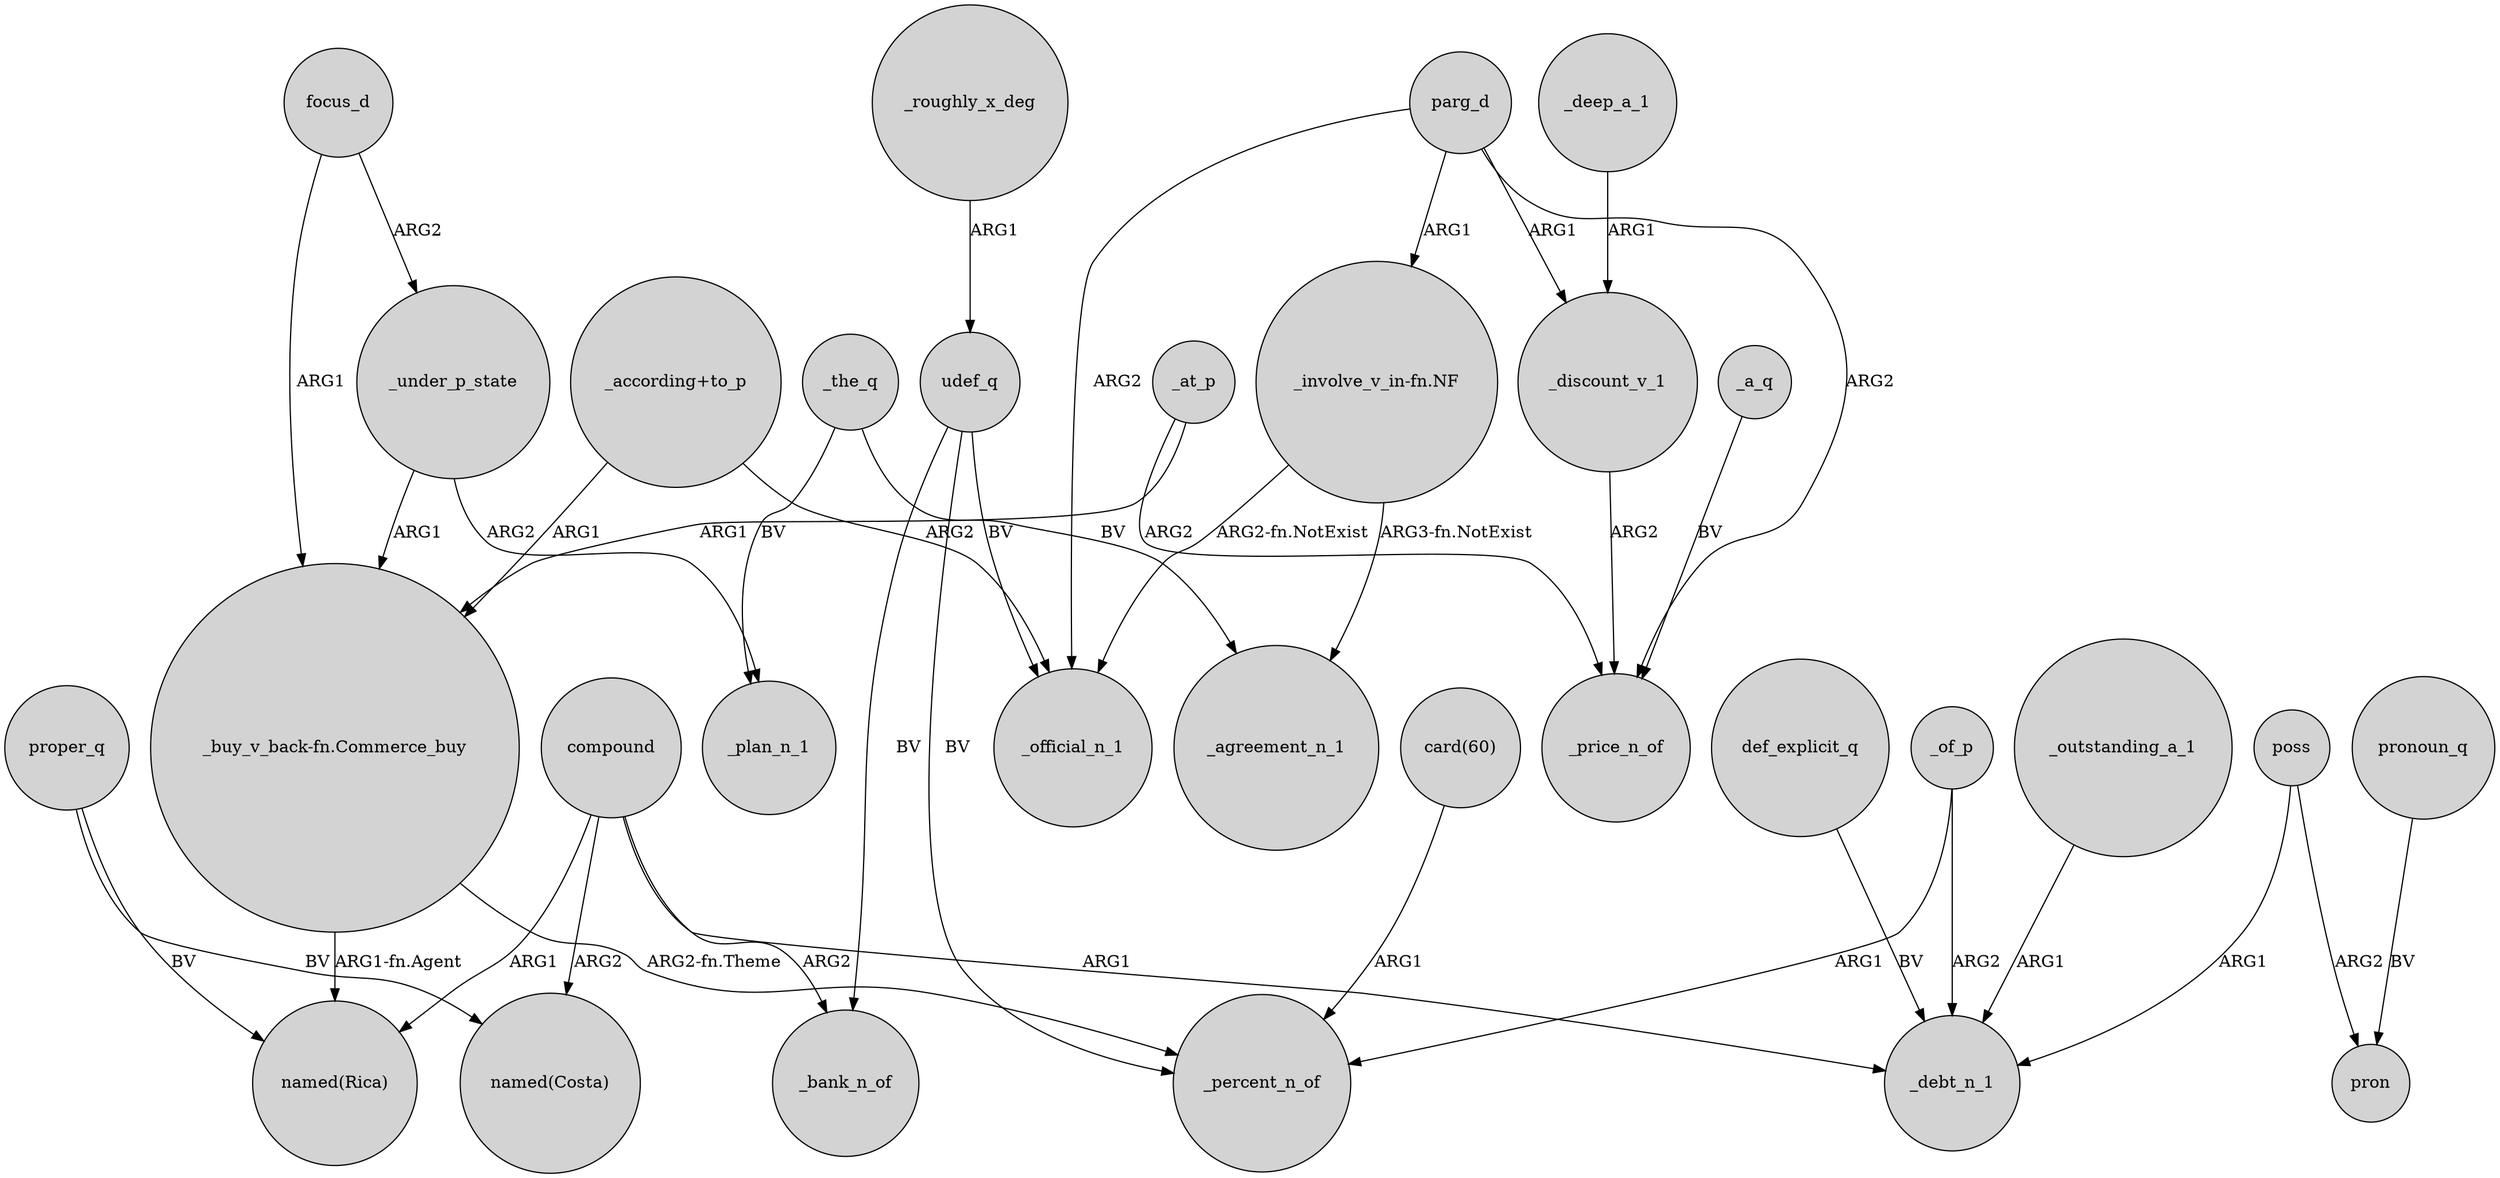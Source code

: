 digraph {
	node [shape=circle style=filled]
	compound -> _bank_n_of [label=ARG2]
	compound -> _debt_n_1 [label=ARG1]
	_under_p_state -> _plan_n_1 [label=ARG2]
	poss -> pron [label=ARG2]
	proper_q -> "named(Costa)" [label=BV]
	"card(60)" -> _percent_n_of [label=ARG1]
	_outstanding_a_1 -> _debt_n_1 [label=ARG1]
	_the_q -> _plan_n_1 [label=BV]
	_at_p -> "_buy_v_back-fn.Commerce_buy" [label=ARG1]
	"_buy_v_back-fn.Commerce_buy" -> "named(Rica)" [label="ARG1-fn.Agent"]
	"_involve_v_in-fn.NF" -> _agreement_n_1 [label="ARG3-fn.NotExist"]
	_deep_a_1 -> _discount_v_1 [label=ARG1]
	parg_d -> _official_n_1 [label=ARG2]
	_of_p -> _percent_n_of [label=ARG1]
	def_explicit_q -> _debt_n_1 [label=BV]
	pronoun_q -> pron [label=BV]
	_the_q -> _agreement_n_1 [label=BV]
	compound -> "named(Rica)" [label=ARG1]
	compound -> "named(Costa)" [label=ARG2]
	"_involve_v_in-fn.NF" -> _official_n_1 [label="ARG2-fn.NotExist"]
	udef_q -> _official_n_1 [label=BV]
	"_according+to_p" -> "_buy_v_back-fn.Commerce_buy" [label=ARG1]
	"_according+to_p" -> _official_n_1 [label=ARG2]
	_of_p -> _debt_n_1 [label=ARG2]
	focus_d -> "_buy_v_back-fn.Commerce_buy" [label=ARG1]
	parg_d -> _discount_v_1 [label=ARG1]
	proper_q -> "named(Rica)" [label=BV]
	"_buy_v_back-fn.Commerce_buy" -> _percent_n_of [label="ARG2-fn.Theme"]
	poss -> _debt_n_1 [label=ARG1]
	parg_d -> _price_n_of [label=ARG2]
	udef_q -> _percent_n_of [label=BV]
	_roughly_x_deg -> udef_q [label=ARG1]
	_at_p -> _price_n_of [label=ARG2]
	focus_d -> _under_p_state [label=ARG2]
	_discount_v_1 -> _price_n_of [label=ARG2]
	_a_q -> _price_n_of [label=BV]
	udef_q -> _bank_n_of [label=BV]
	_under_p_state -> "_buy_v_back-fn.Commerce_buy" [label=ARG1]
	parg_d -> "_involve_v_in-fn.NF" [label=ARG1]
}
